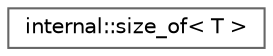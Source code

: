 digraph "类继承关系图"
{
 // LATEX_PDF_SIZE
  bgcolor="transparent";
  edge [fontname=Helvetica,fontsize=10,labelfontname=Helvetica,labelfontsize=10];
  node [fontname=Helvetica,fontsize=10,shape=box,height=0.2,width=0.4];
  rankdir="LR";
  Node0 [id="Node000000",label="internal::size_of\< T \>",height=0.2,width=0.4,color="grey40", fillcolor="white", style="filled",URL="$structinternal_1_1size__of.html",tooltip=" "];
}
